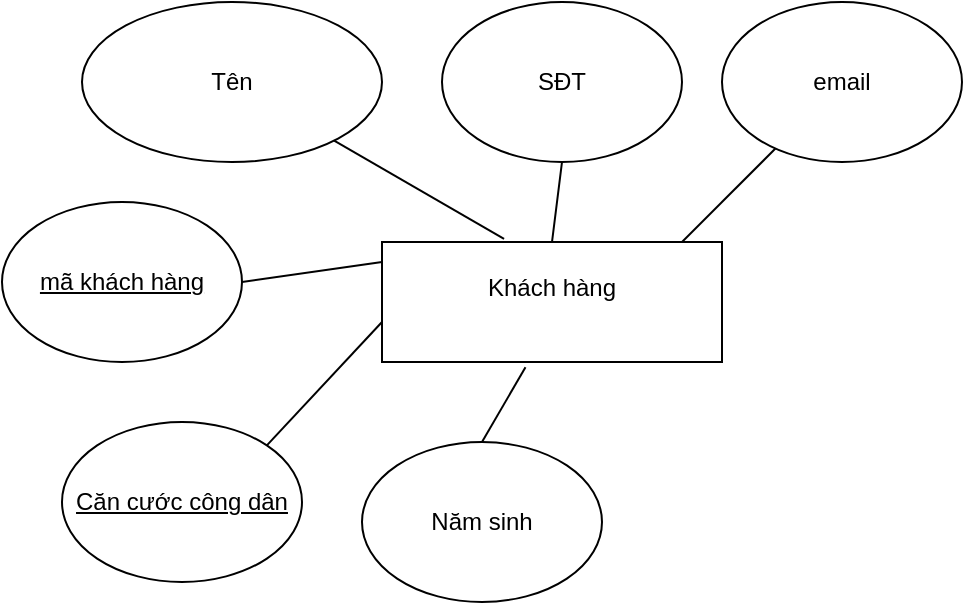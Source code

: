 <mxfile version="24.2.3" type="github">
  <diagram id="R2lEEEUBdFMjLlhIrx00" name="Page-1">
    <mxGraphModel dx="1909" dy="560" grid="1" gridSize="10" guides="1" tooltips="1" connect="1" arrows="1" fold="1" page="1" pageScale="1" pageWidth="850" pageHeight="1100" math="0" shadow="0" extFonts="Permanent Marker^https://fonts.googleapis.com/css?family=Permanent+Marker">
      <root>
        <mxCell id="0" />
        <mxCell id="1" parent="0" />
        <mxCell id="yIHm4vUGplaozeDYIgkl-1" value="Khách hàng&lt;div&gt;&lt;br&gt;&lt;/div&gt;" style="rounded=0;whiteSpace=wrap;html=1;" vertex="1" parent="1">
          <mxGeometry x="160" y="150" width="170" height="60" as="geometry" />
        </mxCell>
        <mxCell id="yIHm4vUGplaozeDYIgkl-2" value="" style="endArrow=none;html=1;rounded=0;exitX=0.359;exitY=-0.027;exitDx=0;exitDy=0;exitPerimeter=0;" edge="1" parent="1" source="yIHm4vUGplaozeDYIgkl-1" target="yIHm4vUGplaozeDYIgkl-3">
          <mxGeometry width="50" height="50" relative="1" as="geometry">
            <mxPoint x="470" y="240" as="sourcePoint" />
            <mxPoint x="120" y="90" as="targetPoint" />
            <Array as="points" />
          </mxGeometry>
        </mxCell>
        <mxCell id="yIHm4vUGplaozeDYIgkl-3" value="Tên" style="ellipse;whiteSpace=wrap;html=1;strokeWidth=1;" vertex="1" parent="1">
          <mxGeometry x="10" y="30" width="150" height="80" as="geometry" />
        </mxCell>
        <mxCell id="yIHm4vUGplaozeDYIgkl-4" value="SĐT" style="ellipse;whiteSpace=wrap;html=1;" vertex="1" parent="1">
          <mxGeometry x="190" y="30" width="120" height="80" as="geometry" />
        </mxCell>
        <mxCell id="yIHm4vUGplaozeDYIgkl-6" value="" style="endArrow=none;html=1;rounded=0;exitX=0.5;exitY=0;exitDx=0;exitDy=0;entryX=0.5;entryY=1;entryDx=0;entryDy=0;" edge="1" parent="1" source="yIHm4vUGplaozeDYIgkl-1" target="yIHm4vUGplaozeDYIgkl-4">
          <mxGeometry width="50" height="50" relative="1" as="geometry">
            <mxPoint x="225" y="150" as="sourcePoint" />
            <mxPoint x="275" y="100" as="targetPoint" />
          </mxGeometry>
        </mxCell>
        <mxCell id="yIHm4vUGplaozeDYIgkl-7" value="" style="endArrow=none;html=1;rounded=0;" edge="1" parent="1" target="yIHm4vUGplaozeDYIgkl-8">
          <mxGeometry width="50" height="50" relative="1" as="geometry">
            <mxPoint x="310" y="150" as="sourcePoint" />
            <mxPoint x="360" y="100" as="targetPoint" />
            <Array as="points">
              <mxPoint x="330" y="130" />
            </Array>
          </mxGeometry>
        </mxCell>
        <mxCell id="yIHm4vUGplaozeDYIgkl-8" value="email" style="ellipse;whiteSpace=wrap;html=1;" vertex="1" parent="1">
          <mxGeometry x="330.0" y="30" width="120" height="80" as="geometry" />
        </mxCell>
        <mxCell id="yIHm4vUGplaozeDYIgkl-9" value="&lt;u&gt;mã khách hàng&lt;/u&gt;" style="ellipse;whiteSpace=wrap;html=1;" vertex="1" parent="1">
          <mxGeometry x="-30" y="130" width="120" height="80" as="geometry" />
        </mxCell>
        <mxCell id="yIHm4vUGplaozeDYIgkl-10" value="" style="endArrow=none;html=1;rounded=0;exitX=1;exitY=0.5;exitDx=0;exitDy=0;" edge="1" parent="1" source="yIHm4vUGplaozeDYIgkl-9">
          <mxGeometry width="50" height="50" relative="1" as="geometry">
            <mxPoint x="110" y="210" as="sourcePoint" />
            <mxPoint x="160" y="160" as="targetPoint" />
          </mxGeometry>
        </mxCell>
        <mxCell id="yIHm4vUGplaozeDYIgkl-11" style="edgeStyle=orthogonalEdgeStyle;rounded=0;orthogonalLoop=1;jettySize=auto;html=1;exitX=0.5;exitY=1;exitDx=0;exitDy=0;" edge="1" parent="1" source="yIHm4vUGplaozeDYIgkl-9" target="yIHm4vUGplaozeDYIgkl-9">
          <mxGeometry relative="1" as="geometry" />
        </mxCell>
        <mxCell id="yIHm4vUGplaozeDYIgkl-12" value="Căn cước công dân" style="ellipse;whiteSpace=wrap;html=1;fontStyle=4" vertex="1" parent="1">
          <mxGeometry y="240" width="120" height="80" as="geometry" />
        </mxCell>
        <mxCell id="yIHm4vUGplaozeDYIgkl-13" value="" style="endArrow=none;html=1;rounded=0;exitX=1;exitY=0;exitDx=0;exitDy=0;" edge="1" parent="1" source="yIHm4vUGplaozeDYIgkl-12">
          <mxGeometry width="50" height="50" relative="1" as="geometry">
            <mxPoint x="110" y="240" as="sourcePoint" />
            <mxPoint x="160" y="190" as="targetPoint" />
          </mxGeometry>
        </mxCell>
        <mxCell id="yIHm4vUGplaozeDYIgkl-14" value="Năm sinh" style="ellipse;whiteSpace=wrap;html=1;" vertex="1" parent="1">
          <mxGeometry x="150" y="250" width="120" height="80" as="geometry" />
        </mxCell>
        <mxCell id="yIHm4vUGplaozeDYIgkl-15" value="" style="endArrow=none;html=1;rounded=0;entryX=0.422;entryY=1.044;entryDx=0;entryDy=0;entryPerimeter=0;exitX=0.5;exitY=0;exitDx=0;exitDy=0;" edge="1" parent="1" source="yIHm4vUGplaozeDYIgkl-14" target="yIHm4vUGplaozeDYIgkl-1">
          <mxGeometry width="50" height="50" relative="1" as="geometry">
            <mxPoint x="180" y="250" as="sourcePoint" />
            <mxPoint x="230" y="200" as="targetPoint" />
          </mxGeometry>
        </mxCell>
      </root>
    </mxGraphModel>
  </diagram>
</mxfile>
